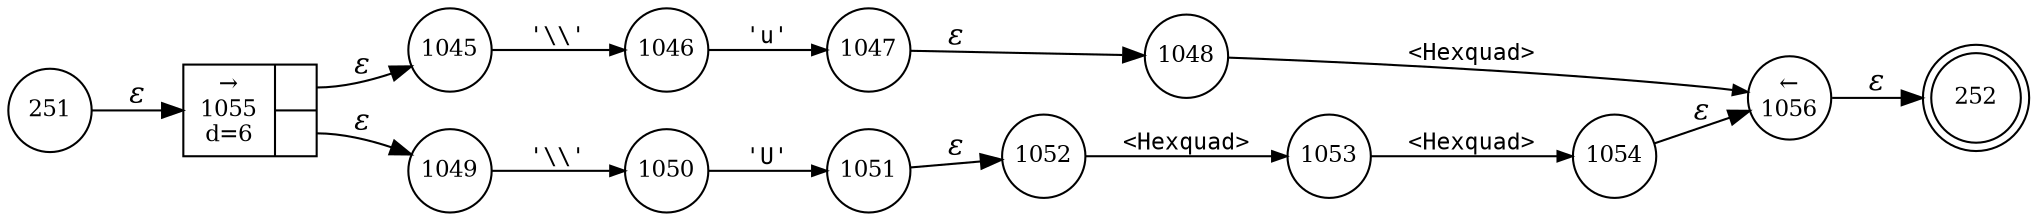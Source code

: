 digraph ATN {
rankdir=LR;
s252[fontsize=11, label="252", shape=doublecircle, fixedsize=true, width=.6];
s1056[fontsize=11,label="&larr;\n1056", shape=circle, fixedsize=true, width=.55, peripheries=1];
s1045[fontsize=11,label="1045", shape=circle, fixedsize=true, width=.55, peripheries=1];
s1046[fontsize=11,label="1046", shape=circle, fixedsize=true, width=.55, peripheries=1];
s1047[fontsize=11,label="1047", shape=circle, fixedsize=true, width=.55, peripheries=1];
s1048[fontsize=11,label="1048", shape=circle, fixedsize=true, width=.55, peripheries=1];
s1049[fontsize=11,label="1049", shape=circle, fixedsize=true, width=.55, peripheries=1];
s1050[fontsize=11,label="1050", shape=circle, fixedsize=true, width=.55, peripheries=1];
s251[fontsize=11,label="251", shape=circle, fixedsize=true, width=.55, peripheries=1];
s1051[fontsize=11,label="1051", shape=circle, fixedsize=true, width=.55, peripheries=1];
s1052[fontsize=11,label="1052", shape=circle, fixedsize=true, width=.55, peripheries=1];
s1053[fontsize=11,label="1053", shape=circle, fixedsize=true, width=.55, peripheries=1];
s1054[fontsize=11,label="1054", shape=circle, fixedsize=true, width=.55, peripheries=1];
s1055[fontsize=11,label="{&rarr;\n1055\nd=6|{<p0>|<p1>}}", shape=record, fixedsize=false, peripheries=1];
s251 -> s1055 [fontname="Times-Italic", label="&epsilon;"];
s1055:p0 -> s1045 [fontname="Times-Italic", label="&epsilon;"];
s1055:p1 -> s1049 [fontname="Times-Italic", label="&epsilon;"];
s1045 -> s1046 [fontsize=11, fontname="Courier", arrowsize=.7, label = "'\\\\'", arrowhead = normal];
s1049 -> s1050 [fontsize=11, fontname="Courier", arrowsize=.7, label = "'\\\\'", arrowhead = normal];
s1046 -> s1047 [fontsize=11, fontname="Courier", arrowsize=.7, label = "'u'", arrowhead = normal];
s1050 -> s1051 [fontsize=11, fontname="Courier", arrowsize=.7, label = "'U'", arrowhead = normal];
s1047 -> s1048 [fontname="Times-Italic", label="&epsilon;"];
s1051 -> s1052 [fontname="Times-Italic", label="&epsilon;"];
s1048 -> s1056 [fontsize=11, fontname="Courier", arrowsize=.7, label = "<Hexquad>", arrowhead = normal];
s1052 -> s1053 [fontsize=11, fontname="Courier", arrowsize=.7, label = "<Hexquad>", arrowhead = normal];
s1056 -> s252 [fontname="Times-Italic", label="&epsilon;"];
s1053 -> s1054 [fontsize=11, fontname="Courier", arrowsize=.7, label = "<Hexquad>", arrowhead = normal];
s1054 -> s1056 [fontname="Times-Italic", label="&epsilon;"];
}